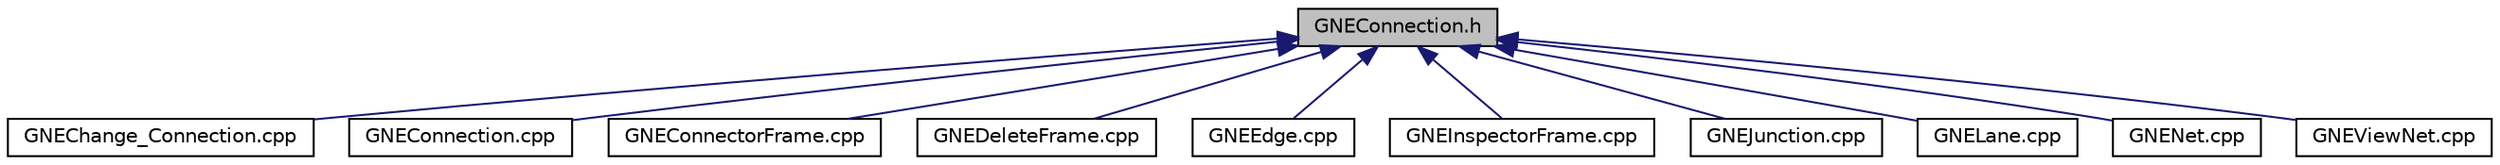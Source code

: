 digraph "GNEConnection.h"
{
  edge [fontname="Helvetica",fontsize="10",labelfontname="Helvetica",labelfontsize="10"];
  node [fontname="Helvetica",fontsize="10",shape=record];
  Node83 [label="GNEConnection.h",height=0.2,width=0.4,color="black", fillcolor="grey75", style="filled", fontcolor="black"];
  Node83 -> Node84 [dir="back",color="midnightblue",fontsize="10",style="solid",fontname="Helvetica"];
  Node84 [label="GNEChange_Connection.cpp",height=0.2,width=0.4,color="black", fillcolor="white", style="filled",URL="$d5/d8e/_g_n_e_change___connection_8cpp.html"];
  Node83 -> Node85 [dir="back",color="midnightblue",fontsize="10",style="solid",fontname="Helvetica"];
  Node85 [label="GNEConnection.cpp",height=0.2,width=0.4,color="black", fillcolor="white", style="filled",URL="$da/d3f/_g_n_e_connection_8cpp.html"];
  Node83 -> Node86 [dir="back",color="midnightblue",fontsize="10",style="solid",fontname="Helvetica"];
  Node86 [label="GNEConnectorFrame.cpp",height=0.2,width=0.4,color="black", fillcolor="white", style="filled",URL="$d2/d0e/_g_n_e_connector_frame_8cpp.html"];
  Node83 -> Node87 [dir="back",color="midnightblue",fontsize="10",style="solid",fontname="Helvetica"];
  Node87 [label="GNEDeleteFrame.cpp",height=0.2,width=0.4,color="black", fillcolor="white", style="filled",URL="$d8/dcc/_g_n_e_delete_frame_8cpp.html"];
  Node83 -> Node88 [dir="back",color="midnightblue",fontsize="10",style="solid",fontname="Helvetica"];
  Node88 [label="GNEEdge.cpp",height=0.2,width=0.4,color="black", fillcolor="white", style="filled",URL="$de/dc8/_g_n_e_edge_8cpp.html"];
  Node83 -> Node89 [dir="back",color="midnightblue",fontsize="10",style="solid",fontname="Helvetica"];
  Node89 [label="GNEInspectorFrame.cpp",height=0.2,width=0.4,color="black", fillcolor="white", style="filled",URL="$da/d65/_g_n_e_inspector_frame_8cpp.html"];
  Node83 -> Node90 [dir="back",color="midnightblue",fontsize="10",style="solid",fontname="Helvetica"];
  Node90 [label="GNEJunction.cpp",height=0.2,width=0.4,color="black", fillcolor="white", style="filled",URL="$df/dcd/_g_n_e_junction_8cpp.html"];
  Node83 -> Node91 [dir="back",color="midnightblue",fontsize="10",style="solid",fontname="Helvetica"];
  Node91 [label="GNELane.cpp",height=0.2,width=0.4,color="black", fillcolor="white", style="filled",URL="$d0/d3f/_g_n_e_lane_8cpp.html"];
  Node83 -> Node92 [dir="back",color="midnightblue",fontsize="10",style="solid",fontname="Helvetica"];
  Node92 [label="GNENet.cpp",height=0.2,width=0.4,color="black", fillcolor="white", style="filled",URL="$d1/db1/_g_n_e_net_8cpp.html"];
  Node83 -> Node93 [dir="back",color="midnightblue",fontsize="10",style="solid",fontname="Helvetica"];
  Node93 [label="GNEViewNet.cpp",height=0.2,width=0.4,color="black", fillcolor="white", style="filled",URL="$dc/de5/_g_n_e_view_net_8cpp.html"];
}
